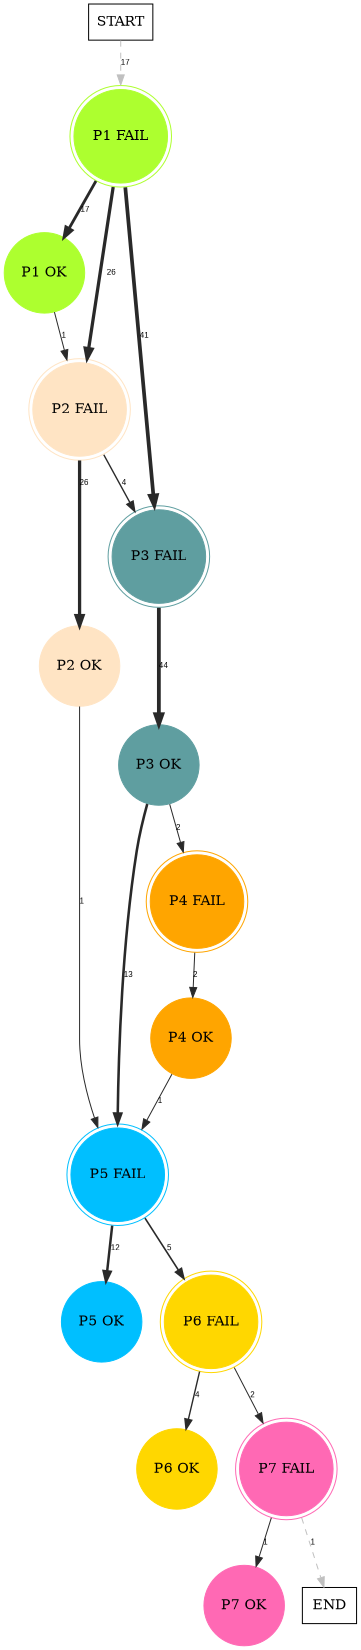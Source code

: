digraph graphname {
	dpi = 150
	size="16,11!";
	margin = 0;
"P1 FAIL" [shape=circle, color=greenyellow, peripheries=2, style=filled]"P1 OK" [shape=circle, color=greenyellow, style=filled]"P2 FAIL" [shape=circle, color=bisque, peripheries=2, style=filled]"P3 FAIL" [shape=circle, color=cadetblue, peripheries=2, style=filled]"P3 OK" [shape=circle, color=cadetblue, style=filled]"P4 FAIL" [shape=circle, color=orange, peripheries=2, style=filled]"P4 OK" [shape=circle, color=orange, style=filled]"P5 FAIL" [shape=circle, color=deepskyblue, peripheries=2, style=filled]"P5 OK" [shape=circle, color=deepskyblue, style=filled]"P2 OK" [shape=circle, color=bisque, style=filled]"P6 FAIL" [shape=circle, color=gold, peripheries=2, style=filled]"P6 OK" [shape=circle, color=gold, style=filled]"P7 FAIL" [shape=circle, color=hotpink, peripheries=2, style=filled]"P7 OK" [shape=circle, color=hotpink, style=filled]"START" [shape=box, fillcolor=white, style=filled, color=black]"END" [shape=box, fillcolor=white, style=filled, color=black]"P1 FAIL" -> "P1 OK" [ color=grey16 penwidth = "2.833213344056216"label ="17" labelfloat=false fontname="Arial" fontsize=8]
"P1 FAIL" -> "P2 FAIL" [ color=grey16 penwidth = "3.258096538021482"label ="26" labelfloat=false fontname="Arial" fontsize=8]
"P1 FAIL" -> "P3 FAIL" [ color=grey16 penwidth = "3.713572066704308"label ="41" labelfloat=false fontname="Arial" fontsize=8]
"P1 OK" -> "P2 FAIL" [ color=grey16 penwidth = "1"label ="1" labelfloat=false fontname="Arial" fontsize=8]
"P2 FAIL" -> "P3 FAIL" [ color=grey16 penwidth = "1.3862943611198906"label ="4" labelfloat=false fontname="Arial" fontsize=8]
"P2 FAIL" -> "P2 OK" [ color=grey16 penwidth = "3.258096538021482"label ="26" labelfloat=false fontname="Arial" fontsize=8]
"P3 FAIL" -> "P3 OK" [ color=grey16 penwidth = "3.784189633918261"label ="44" labelfloat=false fontname="Arial" fontsize=8]
"P3 OK" -> "P4 FAIL" [ color=grey16 penwidth = "1"label ="2" labelfloat=false fontname="Arial" fontsize=8]
"P3 OK" -> "P5 FAIL" [ color=grey16 penwidth = "2.5649493574615367"label ="13" labelfloat=false fontname="Arial" fontsize=8]
"P4 FAIL" -> "P4 OK" [ color=grey16 penwidth = "1"label ="2" labelfloat=false fontname="Arial" fontsize=8]
"P4 OK" -> "P5 FAIL" [ color=grey16 penwidth = "1"label ="1" labelfloat=false fontname="Arial" fontsize=8]
"P5 FAIL" -> "P5 OK" [ color=grey16 penwidth = "2.4849066497880004"label ="12" labelfloat=false fontname="Arial" fontsize=8]
"P5 FAIL" -> "P6 FAIL" [ color=grey16 penwidth = "1.6094379124341003"label ="5" labelfloat=false fontname="Arial" fontsize=8]
"P2 OK" -> "P5 FAIL" [ color=grey16 penwidth = "1"label ="1" labelfloat=false fontname="Arial" fontsize=8]
"P6 FAIL" -> "P6 OK" [ color=grey16 penwidth = "1.3862943611198906"label ="4" labelfloat=false fontname="Arial" fontsize=8]
"P6 FAIL" -> "P7 FAIL" [ color=grey16 penwidth = "1"label ="2" labelfloat=false fontname="Arial" fontsize=8]
"P7 FAIL" -> "P7 OK" [ color=grey16 penwidth = "1"label ="1" labelfloat=false fontname="Arial" fontsize=8]
"P7 FAIL" -> "END" [ style = dashed color=grey label ="1" labelfloat=false fontname="Arial" fontsize=8]
"START" -> "P1 FAIL" [ style = dashed color=grey label ="17" labelfloat=false fontname="Arial" fontsize=8]
}